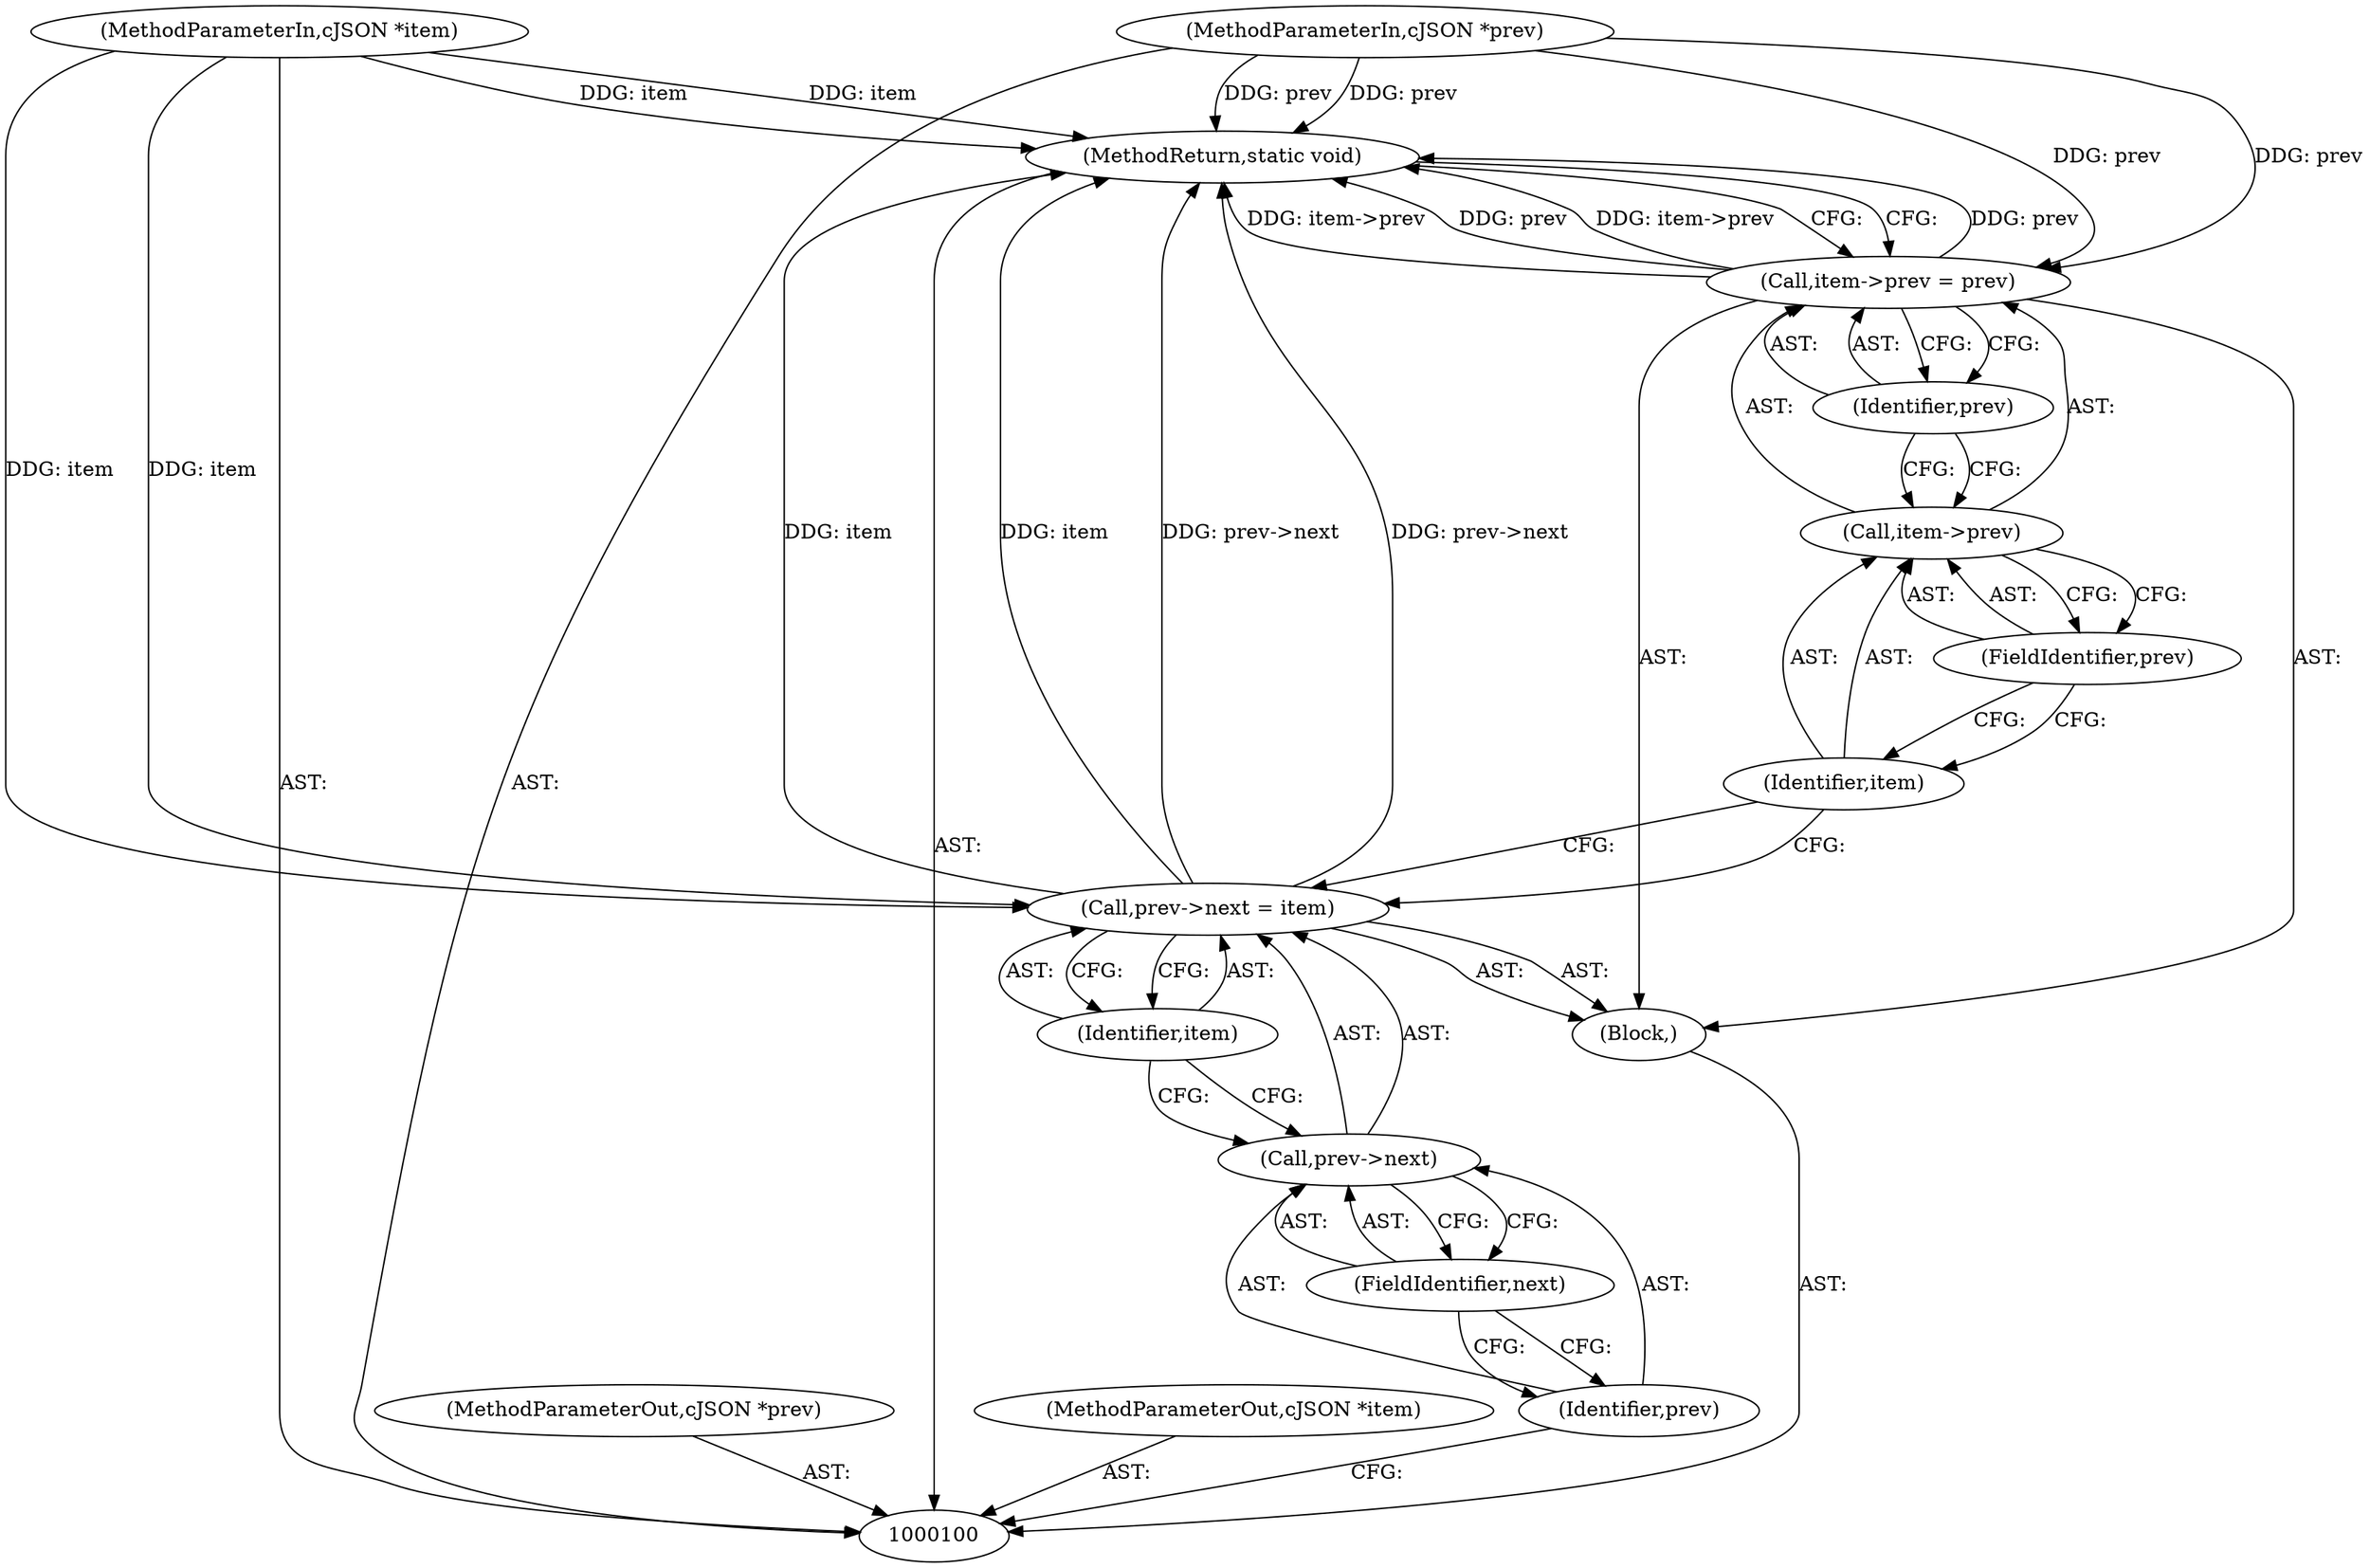 digraph "1_iperf_91f2fa59e8ed80dfbf400add0164ee0e508e412a_47" {
"1000114" [label="(MethodReturn,static void)"];
"1000101" [label="(MethodParameterIn,cJSON *prev)"];
"1000129" [label="(MethodParameterOut,cJSON *prev)"];
"1000102" [label="(MethodParameterIn,cJSON *item)"];
"1000130" [label="(MethodParameterOut,cJSON *item)"];
"1000103" [label="(Block,)"];
"1000104" [label="(Call,prev->next = item)"];
"1000105" [label="(Call,prev->next)"];
"1000106" [label="(Identifier,prev)"];
"1000108" [label="(Identifier,item)"];
"1000107" [label="(FieldIdentifier,next)"];
"1000109" [label="(Call,item->prev = prev)"];
"1000110" [label="(Call,item->prev)"];
"1000111" [label="(Identifier,item)"];
"1000113" [label="(Identifier,prev)"];
"1000112" [label="(FieldIdentifier,prev)"];
"1000114" -> "1000100"  [label="AST: "];
"1000114" -> "1000109"  [label="CFG: "];
"1000104" -> "1000114"  [label="DDG: item"];
"1000104" -> "1000114"  [label="DDG: prev->next"];
"1000102" -> "1000114"  [label="DDG: item"];
"1000109" -> "1000114"  [label="DDG: prev"];
"1000109" -> "1000114"  [label="DDG: item->prev"];
"1000101" -> "1000114"  [label="DDG: prev"];
"1000101" -> "1000100"  [label="AST: "];
"1000101" -> "1000114"  [label="DDG: prev"];
"1000101" -> "1000109"  [label="DDG: prev"];
"1000129" -> "1000100"  [label="AST: "];
"1000102" -> "1000100"  [label="AST: "];
"1000102" -> "1000114"  [label="DDG: item"];
"1000102" -> "1000104"  [label="DDG: item"];
"1000130" -> "1000100"  [label="AST: "];
"1000103" -> "1000100"  [label="AST: "];
"1000104" -> "1000103"  [label="AST: "];
"1000109" -> "1000103"  [label="AST: "];
"1000104" -> "1000103"  [label="AST: "];
"1000104" -> "1000108"  [label="CFG: "];
"1000105" -> "1000104"  [label="AST: "];
"1000108" -> "1000104"  [label="AST: "];
"1000111" -> "1000104"  [label="CFG: "];
"1000104" -> "1000114"  [label="DDG: item"];
"1000104" -> "1000114"  [label="DDG: prev->next"];
"1000102" -> "1000104"  [label="DDG: item"];
"1000105" -> "1000104"  [label="AST: "];
"1000105" -> "1000107"  [label="CFG: "];
"1000106" -> "1000105"  [label="AST: "];
"1000107" -> "1000105"  [label="AST: "];
"1000108" -> "1000105"  [label="CFG: "];
"1000106" -> "1000105"  [label="AST: "];
"1000106" -> "1000100"  [label="CFG: "];
"1000107" -> "1000106"  [label="CFG: "];
"1000108" -> "1000104"  [label="AST: "];
"1000108" -> "1000105"  [label="CFG: "];
"1000104" -> "1000108"  [label="CFG: "];
"1000107" -> "1000105"  [label="AST: "];
"1000107" -> "1000106"  [label="CFG: "];
"1000105" -> "1000107"  [label="CFG: "];
"1000109" -> "1000103"  [label="AST: "];
"1000109" -> "1000113"  [label="CFG: "];
"1000110" -> "1000109"  [label="AST: "];
"1000113" -> "1000109"  [label="AST: "];
"1000114" -> "1000109"  [label="CFG: "];
"1000109" -> "1000114"  [label="DDG: prev"];
"1000109" -> "1000114"  [label="DDG: item->prev"];
"1000101" -> "1000109"  [label="DDG: prev"];
"1000110" -> "1000109"  [label="AST: "];
"1000110" -> "1000112"  [label="CFG: "];
"1000111" -> "1000110"  [label="AST: "];
"1000112" -> "1000110"  [label="AST: "];
"1000113" -> "1000110"  [label="CFG: "];
"1000111" -> "1000110"  [label="AST: "];
"1000111" -> "1000104"  [label="CFG: "];
"1000112" -> "1000111"  [label="CFG: "];
"1000113" -> "1000109"  [label="AST: "];
"1000113" -> "1000110"  [label="CFG: "];
"1000109" -> "1000113"  [label="CFG: "];
"1000112" -> "1000110"  [label="AST: "];
"1000112" -> "1000111"  [label="CFG: "];
"1000110" -> "1000112"  [label="CFG: "];
}
